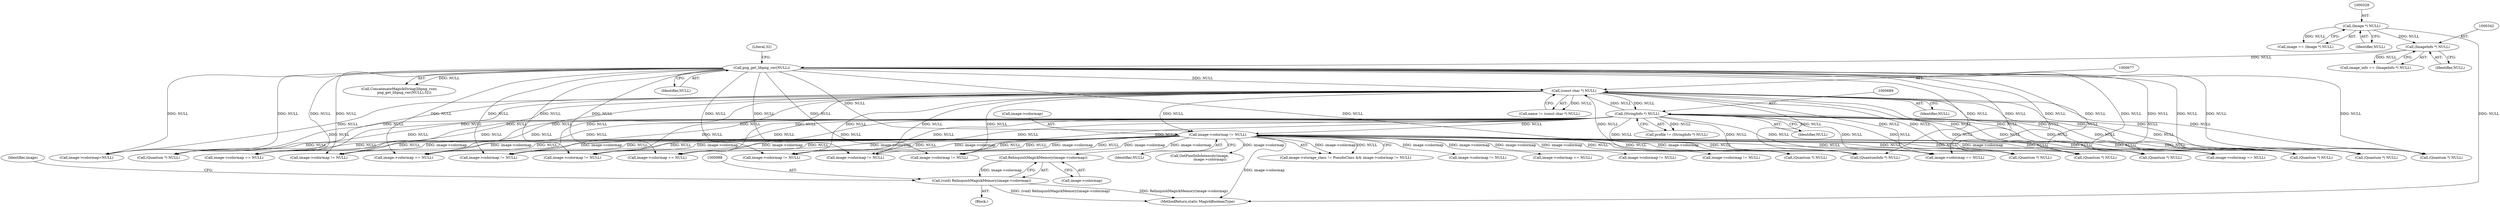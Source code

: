 digraph "0_ImageMagick_816ecab6c532ae086ff4186b3eaf4aa7092d536f@pointer" {
"1000989" [label="(Call,RelinquishMagickMemory(image->colormap))"];
"1000971" [label="(Call,image->colormap != NULL)"];
"1000676" [label="(Call,(const char *) NULL)"];
"1000688" [label="(Call,(StringInfo *) NULL)"];
"1000381" [label="(Call,png_get_libpng_ver(NULL))"];
"1000341" [label="(Call,(ImageInfo *) NULL)"];
"1000327" [label="(Call,(Image *) NULL)"];
"1000987" [label="(Call,(void) RelinquishMagickMemory(image->colormap))"];
"1001101" [label="(Call,(Quantum *) NULL)"];
"1000975" [label="(Identifier,NULL)"];
"1005565" [label="(Call,GetPixelInfoIntensity(image,\n                   image->colormap))"];
"1000688" [label="(Call,(StringInfo *) NULL)"];
"1003936" [label="(Call,(Quantum *) NULL)"];
"1009779" [label="(MethodReturn,static MagickBooleanType)"];
"1002715" [label="(Call,(Quantum *) NULL)"];
"1000327" [label="(Call,(Image *) NULL)"];
"1000990" [label="(Call,image->colormap)"];
"1000965" [label="(Call,image->storage_class != PseudoClass && image->colormap != NULL)"];
"1000341" [label="(Call,(ImageInfo *) NULL)"];
"1000676" [label="(Call,(const char *) NULL)"];
"1003362" [label="(Call,image->colormap == NULL)"];
"1004148" [label="(Call,image->colormap != NULL)"];
"1000379" [label="(Call,ConcatenateMagickString(libpng_runv,\n         png_get_libpng_ver(NULL),32))"];
"1000339" [label="(Call,image_info == (ImageInfo *) NULL)"];
"1000995" [label="(Identifier,image)"];
"1001604" [label="(Call,image->colormap != NULL)"];
"1000343" [label="(Identifier,NULL)"];
"1000325" [label="(Call,image == (Image *) NULL)"];
"1002330" [label="(Call,(Quantum *) NULL)"];
"1004176" [label="(Call,image->colormap == NULL)"];
"1000678" [label="(Identifier,NULL)"];
"1004908" [label="(Call,image->colormap != NULL)"];
"1001303" [label="(Call,(Quantum *) NULL)"];
"1003221" [label="(Call,image->colormap == NULL)"];
"1000382" [label="(Identifier,NULL)"];
"1000989" [label="(Call,RelinquishMagickMemory(image->colormap))"];
"1000381" [label="(Call,png_get_libpng_ver(NULL))"];
"1000976" [label="(Block,)"];
"1000674" [label="(Call,name != (const char *) NULL)"];
"1002833" [label="(Call,image->colormap != NULL)"];
"1003503" [label="(Call,image->colormap == NULL)"];
"1000686" [label="(Call,profile != (StringInfo *) NULL)"];
"1004105" [label="(Call,(QuantumInfo *) NULL)"];
"1001139" [label="(Call,image->colormap != NULL)"];
"1003024" [label="(Call,image->colormap != NULL)"];
"1001341" [label="(Call,image->colormap != NULL)"];
"1001205" [label="(Call,(Quantum *) NULL)"];
"1003080" [label="(Call,(Quantum *) NULL)"];
"1003143" [label="(Call,image->colormap != NULL)"];
"1000971" [label="(Call,image->colormap != NULL)"];
"1000993" [label="(Call,image->colormap=NULL)"];
"1003901" [label="(Call,image->colormap == NULL)"];
"1001243" [label="(Call,image->colormap != NULL)"];
"1000987" [label="(Call,(void) RelinquishMagickMemory(image->colormap))"];
"1000972" [label="(Call,image->colormap)"];
"1000383" [label="(Literal,32)"];
"1000329" [label="(Identifier,NULL)"];
"1001818" [label="(Call,(Quantum *) NULL)"];
"1003669" [label="(Call,image->colormap == NULL)"];
"1000690" [label="(Identifier,NULL)"];
"1000989" -> "1000987"  [label="AST: "];
"1000989" -> "1000990"  [label="CFG: "];
"1000990" -> "1000989"  [label="AST: "];
"1000987" -> "1000989"  [label="CFG: "];
"1000989" -> "1000987"  [label="DDG: image->colormap"];
"1000971" -> "1000989"  [label="DDG: image->colormap"];
"1000971" -> "1000965"  [label="AST: "];
"1000971" -> "1000975"  [label="CFG: "];
"1000972" -> "1000971"  [label="AST: "];
"1000975" -> "1000971"  [label="AST: "];
"1000965" -> "1000971"  [label="CFG: "];
"1000971" -> "1009779"  [label="DDG: image->colormap"];
"1000971" -> "1000965"  [label="DDG: image->colormap"];
"1000971" -> "1000965"  [label="DDG: NULL"];
"1000676" -> "1000971"  [label="DDG: NULL"];
"1000688" -> "1000971"  [label="DDG: NULL"];
"1000381" -> "1000971"  [label="DDG: NULL"];
"1000971" -> "1000993"  [label="DDG: NULL"];
"1000971" -> "1001101"  [label="DDG: NULL"];
"1000971" -> "1001139"  [label="DDG: image->colormap"];
"1000971" -> "1001139"  [label="DDG: NULL"];
"1000971" -> "1001205"  [label="DDG: NULL"];
"1000971" -> "1001243"  [label="DDG: image->colormap"];
"1000971" -> "1001243"  [label="DDG: NULL"];
"1000971" -> "1001303"  [label="DDG: NULL"];
"1000971" -> "1001341"  [label="DDG: image->colormap"];
"1000971" -> "1001341"  [label="DDG: NULL"];
"1000971" -> "1001604"  [label="DDG: image->colormap"];
"1000971" -> "1001604"  [label="DDG: NULL"];
"1000971" -> "1001818"  [label="DDG: NULL"];
"1000971" -> "1002330"  [label="DDG: NULL"];
"1000971" -> "1002715"  [label="DDG: NULL"];
"1000971" -> "1002833"  [label="DDG: image->colormap"];
"1000971" -> "1002833"  [label="DDG: NULL"];
"1000971" -> "1003024"  [label="DDG: image->colormap"];
"1000971" -> "1003024"  [label="DDG: NULL"];
"1000971" -> "1003080"  [label="DDG: NULL"];
"1000971" -> "1003143"  [label="DDG: image->colormap"];
"1000971" -> "1003221"  [label="DDG: image->colormap"];
"1000971" -> "1003221"  [label="DDG: NULL"];
"1000971" -> "1003362"  [label="DDG: image->colormap"];
"1000971" -> "1003362"  [label="DDG: NULL"];
"1000971" -> "1003503"  [label="DDG: image->colormap"];
"1000971" -> "1003503"  [label="DDG: NULL"];
"1000971" -> "1003669"  [label="DDG: image->colormap"];
"1000971" -> "1003669"  [label="DDG: NULL"];
"1000971" -> "1003901"  [label="DDG: image->colormap"];
"1000971" -> "1003901"  [label="DDG: NULL"];
"1000971" -> "1003936"  [label="DDG: NULL"];
"1000971" -> "1004105"  [label="DDG: NULL"];
"1000971" -> "1004148"  [label="DDG: image->colormap"];
"1000971" -> "1004176"  [label="DDG: image->colormap"];
"1000971" -> "1004908"  [label="DDG: image->colormap"];
"1000971" -> "1005565"  [label="DDG: image->colormap"];
"1000676" -> "1000674"  [label="AST: "];
"1000676" -> "1000678"  [label="CFG: "];
"1000677" -> "1000676"  [label="AST: "];
"1000678" -> "1000676"  [label="AST: "];
"1000674" -> "1000676"  [label="CFG: "];
"1000676" -> "1000674"  [label="DDG: NULL"];
"1000688" -> "1000676"  [label="DDG: NULL"];
"1000381" -> "1000676"  [label="DDG: NULL"];
"1000676" -> "1000688"  [label="DDG: NULL"];
"1000676" -> "1000993"  [label="DDG: NULL"];
"1000676" -> "1001101"  [label="DDG: NULL"];
"1000676" -> "1001139"  [label="DDG: NULL"];
"1000676" -> "1001205"  [label="DDG: NULL"];
"1000676" -> "1001243"  [label="DDG: NULL"];
"1000676" -> "1001303"  [label="DDG: NULL"];
"1000676" -> "1001341"  [label="DDG: NULL"];
"1000676" -> "1001604"  [label="DDG: NULL"];
"1000676" -> "1001818"  [label="DDG: NULL"];
"1000676" -> "1002330"  [label="DDG: NULL"];
"1000676" -> "1002715"  [label="DDG: NULL"];
"1000676" -> "1002833"  [label="DDG: NULL"];
"1000676" -> "1003024"  [label="DDG: NULL"];
"1000676" -> "1003080"  [label="DDG: NULL"];
"1000676" -> "1003221"  [label="DDG: NULL"];
"1000676" -> "1003362"  [label="DDG: NULL"];
"1000676" -> "1003503"  [label="DDG: NULL"];
"1000676" -> "1003669"  [label="DDG: NULL"];
"1000676" -> "1003901"  [label="DDG: NULL"];
"1000676" -> "1003936"  [label="DDG: NULL"];
"1000676" -> "1004105"  [label="DDG: NULL"];
"1000688" -> "1000686"  [label="AST: "];
"1000688" -> "1000690"  [label="CFG: "];
"1000689" -> "1000688"  [label="AST: "];
"1000690" -> "1000688"  [label="AST: "];
"1000686" -> "1000688"  [label="CFG: "];
"1000688" -> "1000686"  [label="DDG: NULL"];
"1000688" -> "1000993"  [label="DDG: NULL"];
"1000688" -> "1001101"  [label="DDG: NULL"];
"1000688" -> "1001139"  [label="DDG: NULL"];
"1000688" -> "1001205"  [label="DDG: NULL"];
"1000688" -> "1001243"  [label="DDG: NULL"];
"1000688" -> "1001303"  [label="DDG: NULL"];
"1000688" -> "1001341"  [label="DDG: NULL"];
"1000688" -> "1001604"  [label="DDG: NULL"];
"1000688" -> "1001818"  [label="DDG: NULL"];
"1000688" -> "1002330"  [label="DDG: NULL"];
"1000688" -> "1002715"  [label="DDG: NULL"];
"1000688" -> "1002833"  [label="DDG: NULL"];
"1000688" -> "1003024"  [label="DDG: NULL"];
"1000688" -> "1003080"  [label="DDG: NULL"];
"1000688" -> "1003221"  [label="DDG: NULL"];
"1000688" -> "1003362"  [label="DDG: NULL"];
"1000688" -> "1003503"  [label="DDG: NULL"];
"1000688" -> "1003669"  [label="DDG: NULL"];
"1000688" -> "1003901"  [label="DDG: NULL"];
"1000688" -> "1003936"  [label="DDG: NULL"];
"1000688" -> "1004105"  [label="DDG: NULL"];
"1000381" -> "1000379"  [label="AST: "];
"1000381" -> "1000382"  [label="CFG: "];
"1000382" -> "1000381"  [label="AST: "];
"1000383" -> "1000381"  [label="CFG: "];
"1000381" -> "1000379"  [label="DDG: NULL"];
"1000341" -> "1000381"  [label="DDG: NULL"];
"1000381" -> "1000993"  [label="DDG: NULL"];
"1000381" -> "1001101"  [label="DDG: NULL"];
"1000381" -> "1001139"  [label="DDG: NULL"];
"1000381" -> "1001205"  [label="DDG: NULL"];
"1000381" -> "1001243"  [label="DDG: NULL"];
"1000381" -> "1001303"  [label="DDG: NULL"];
"1000381" -> "1001341"  [label="DDG: NULL"];
"1000381" -> "1001604"  [label="DDG: NULL"];
"1000381" -> "1001818"  [label="DDG: NULL"];
"1000381" -> "1002330"  [label="DDG: NULL"];
"1000381" -> "1002715"  [label="DDG: NULL"];
"1000381" -> "1002833"  [label="DDG: NULL"];
"1000381" -> "1003024"  [label="DDG: NULL"];
"1000381" -> "1003080"  [label="DDG: NULL"];
"1000381" -> "1003221"  [label="DDG: NULL"];
"1000381" -> "1003362"  [label="DDG: NULL"];
"1000381" -> "1003503"  [label="DDG: NULL"];
"1000381" -> "1003669"  [label="DDG: NULL"];
"1000381" -> "1003901"  [label="DDG: NULL"];
"1000381" -> "1003936"  [label="DDG: NULL"];
"1000381" -> "1004105"  [label="DDG: NULL"];
"1000341" -> "1000339"  [label="AST: "];
"1000341" -> "1000343"  [label="CFG: "];
"1000342" -> "1000341"  [label="AST: "];
"1000343" -> "1000341"  [label="AST: "];
"1000339" -> "1000341"  [label="CFG: "];
"1000341" -> "1000339"  [label="DDG: NULL"];
"1000327" -> "1000341"  [label="DDG: NULL"];
"1000327" -> "1000325"  [label="AST: "];
"1000327" -> "1000329"  [label="CFG: "];
"1000328" -> "1000327"  [label="AST: "];
"1000329" -> "1000327"  [label="AST: "];
"1000325" -> "1000327"  [label="CFG: "];
"1000327" -> "1009779"  [label="DDG: NULL"];
"1000327" -> "1000325"  [label="DDG: NULL"];
"1000987" -> "1000976"  [label="AST: "];
"1000988" -> "1000987"  [label="AST: "];
"1000995" -> "1000987"  [label="CFG: "];
"1000987" -> "1009779"  [label="DDG: RelinquishMagickMemory(image->colormap)"];
"1000987" -> "1009779"  [label="DDG: (void) RelinquishMagickMemory(image->colormap)"];
}
